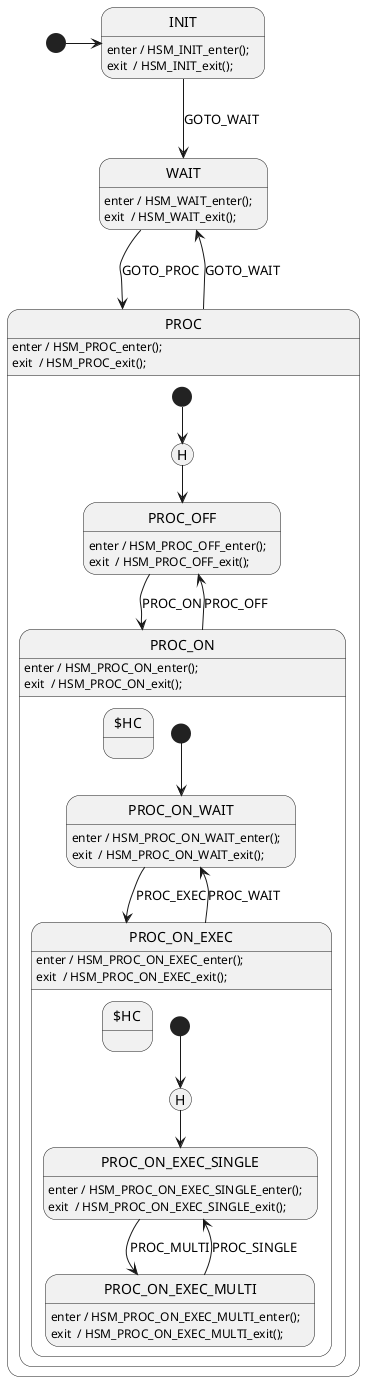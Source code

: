 @startuml HierarchySm

' //////////////////////// STATE ORGANIZATION ///////////////////////
' Note: StateSmith treats state names and events as case insensitive.
' More info: https://github.com/StateSmith/StateSmith/wiki/PlantUML

state INIT
state WAIT
state PROC {
    state PROC_OFF
    state PROC_ON {
        state "$HC" as hc_proc_on
        state PROC_ON_WAIT
        state PROC_ON_EXEC {
            state "$HC" as hc_proc_on_exec
            state PROC_ON_EXEC_SINGLE
            state PROC_ON_EXEC_MULTI

            [*] --> [H]
            [H] --> PROC_ON_EXEC_SINGLE
        }

        [*] --> PROC_ON_WAIT
    }

    [*] --> [H]
    [H] --> PROC_OFF
}


' ///////////////////////// STATE HANDLERS /////////////////////////
' Syntax: https://github.com/StateSmith/StateSmith/wiki/Behaviors

[*] -> INIT

' INIT
INIT: enter / HSM_INIT_enter();
INIT: exit  / HSM_INIT_exit();
INIT --> WAIT : GOTO_WAIT


' WAIT
WAIT: enter / HSM_WAIT_enter();
WAIT: exit  / HSM_WAIT_exit();
WAIT --> PROC : GOTO_PROC


' PROC
PROC: enter / HSM_PROC_enter();
PROC: exit  / HSM_PROC_exit();
PROC --> WAIT : GOTO_WAIT

' PROC_OFF
PROC_OFF: enter / HSM_PROC_OFF_enter();
PROC_OFF: exit  / HSM_PROC_OFF_exit();
PROC_OFF --> PROC_ON : PROC_ON

' PROC_ON
PROC_ON: enter / HSM_PROC_ON_enter();
PROC_ON: exit  / HSM_PROC_ON_exit();
PROC_ON --> PROC_OFF : PROC_OFF

' PROC_ON_WAIT
PROC_ON_WAIT: enter / HSM_PROC_ON_WAIT_enter();
PROC_ON_WAIT: exit  / HSM_PROC_ON_WAIT_exit();
PROC_ON_WAIT --> PROC_ON_EXEC : PROC_EXEC

' PROC_ON_EXEC
PROC_ON_EXEC: enter / HSM_PROC_ON_EXEC_enter();
PROC_ON_EXEC: exit  / HSM_PROC_ON_EXEC_exit();
PROC_ON_EXEC --> PROC_ON_WAIT : PROC_WAIT

' PROC_ON_EXEC_SINGLE
PROC_ON_EXEC_SINGLE: enter / HSM_PROC_ON_EXEC_SINGLE_enter();
PROC_ON_EXEC_SINGLE: exit  / HSM_PROC_ON_EXEC_SINGLE_exit();
PROC_ON_EXEC_SINGLE --> PROC_ON_EXEC_MULTI : PROC_MULTI

' PROC_ON_EXEC_MULTI
PROC_ON_EXEC_MULTI: enter / HSM_PROC_ON_EXEC_MULTI_enter();
PROC_ON_EXEC_MULTI: exit  / HSM_PROC_ON_EXEC_MULTI_exit();
PROC_ON_EXEC_MULTI --> PROC_ON_EXEC_SINGLE : PROC_SINGLE

' //////////////////////// StateSmith config ////////////////////////
' The below special comment block sets the StateSmith configuration.
' More info: https://github.com/StateSmith/StateSmith/issues/335

/'! $CONFIG : toml

[RenderConfig]
FileTop = """
    // Whatever you put in this `FileTop` section will end up 
    // being printed at the top of every generated code file.
    """
AutoExpandedVars = """
    """

[RenderConfig.C]
# CFileExtension = ".inc" # if you want to include sm in another file
HFileIncludes = """
    """
CFileIncludes = """

    extern void HSM_INIT_enter(void);
    extern void HSM_INIT_exit(void);
    extern void HSM_WAIT_enter(void);
    extern void HSM_WAIT_exit(void);
    extern void HSM_PROC_enter(void);
    extern void HSM_PROC_exit(void);
    extern void HSM_PROC_OFF_enter(void);
    extern void HSM_PROC_OFF_exit(void);
    extern void HSM_PROC_ON_enter(void);
    extern void HSM_PROC_ON_exit(void);
    extern void HSM_PROC_ON_WAIT_enter(void);
    extern void HSM_PROC_ON_WAIT_exit(void);
    extern void HSM_PROC_ON_EXEC_enter(void);
    extern void HSM_PROC_ON_EXEC_exit(void);
    extern void HSM_PROC_ON_EXEC_SINGLE_enter(void);
    extern void HSM_PROC_ON_EXEC_SINGLE_exit(void);
    extern void HSM_PROC_ON_EXEC_MULTI_enter(void);
    extern void HSM_PROC_ON_EXEC_MULTI_exit(void);
    """
# IncludeGuardLabel = "{FILENAME}_H"

# More C settings are available. See docs.

[SmRunnerSettings]
transpilerId = "C99"
'/
@enduml